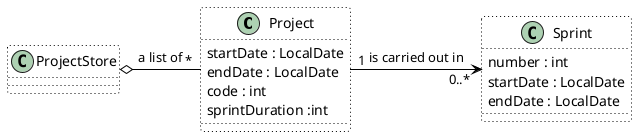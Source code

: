 @startuml
'https://plantuml.com/class-diagram



Class Project #aliceblue;line:blue;line.dotted;text:blue
Class Sprint #aliceblue;line:blue;line.dotted;text:blue
Class ProjectStore #aliceblue;line:blue;line.dotted;text:blue

skinparam class {
BackgroundColor #white
ArrowColor #black
BorderColor #black
}

ProjectStore o-right-"*" Project :  a list of
Project "1" -right-> "0..* " Sprint :  is carried out in

Class  ProjectStore #white;line:black;line.dotted;text:black

Class  Project #white;line:black;line.dotted;text:black {
startDate : LocalDate
endDate : LocalDate
code : int
sprintDuration :int
}

Class Sprint #white;line:black;line.dotted;text:black {
number : int
startDate : LocalDate
endDate : LocalDate
}

@enduml